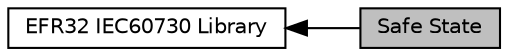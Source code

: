 digraph "Safe State"
{
  edge [fontname="Helvetica",fontsize="10",labelfontname="Helvetica",labelfontsize="10"];
  node [fontname="Helvetica",fontsize="10",shape=box];
  rankdir=LR;
  Node1 [label="Safe State",height=0.2,width=0.4,color="black", fillcolor="grey75", style="filled", fontcolor="black",tooltip="When incorrect behavior is detected, this state prevents further execution."];
  Node2 [label="EFR32 IEC60730 Library",height=0.2,width=0.4,color="black", fillcolor="white", style="filled",URL="$group__efr32__iec60730.html",tooltip="EFR32 IEC60730 Library."];
  Node2->Node1 [shape=plaintext, dir="back", style="solid"];
}
